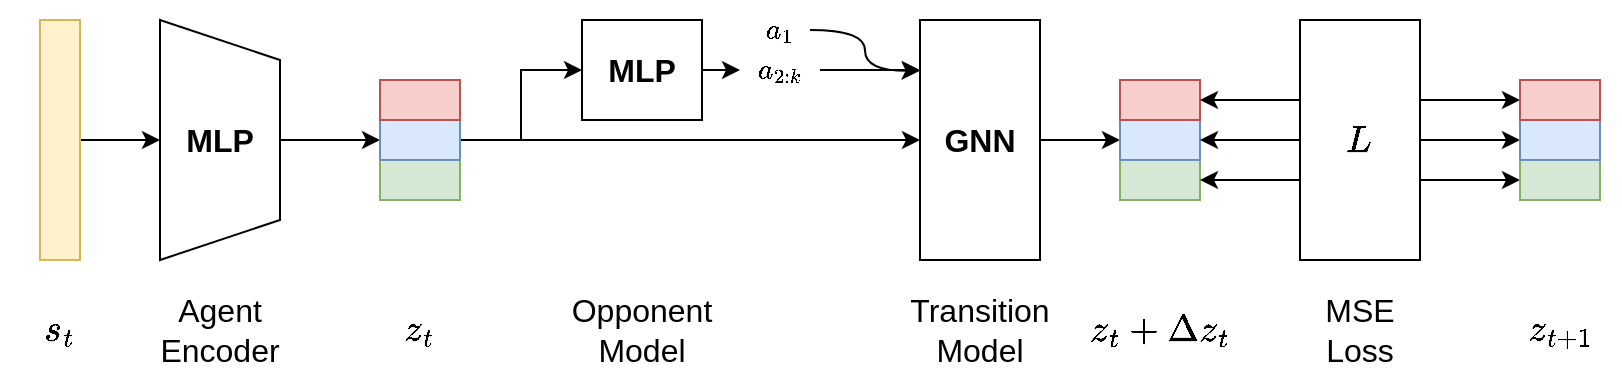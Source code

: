 <mxfile version="15.7.3" type="device"><diagram id="no2QFL7kcr5E8xwscUUA" name="Page-1"><mxGraphModel dx="1038" dy="539" grid="1" gridSize="10" guides="1" tooltips="1" connect="1" arrows="1" fold="1" page="0" pageScale="1" pageWidth="850" pageHeight="1100" math="1" shadow="0"><root><mxCell id="0"/><mxCell id="1" parent="0"/><mxCell id="cGQuhqKLcRSjQRe71uAC-48" style="edgeStyle=orthogonalEdgeStyle;rounded=0;orthogonalLoop=1;jettySize=auto;html=1;exitX=0.5;exitY=0;exitDx=0;exitDy=0;entryX=0;entryY=0.5;entryDx=0;entryDy=0;fontSize=16;strokeColor=default;" parent="1" source="cGQuhqKLcRSjQRe71uAC-1" target="cGQuhqKLcRSjQRe71uAC-20" edge="1"><mxGeometry relative="1" as="geometry"/></mxCell><mxCell id="cGQuhqKLcRSjQRe71uAC-1" value="MLP" style="shape=trapezoid;perimeter=trapezoidPerimeter;whiteSpace=wrap;html=1;fixedSize=1;rotation=90;horizontal=0;fontStyle=1;fontSize=16;" parent="1" vertex="1"><mxGeometry x="130" y="350" width="120" height="60" as="geometry"/></mxCell><mxCell id="cGQuhqKLcRSjQRe71uAC-50" style="edgeStyle=orthogonalEdgeStyle;rounded=0;orthogonalLoop=1;jettySize=auto;html=1;exitX=0.5;exitY=0;exitDx=0;exitDy=0;entryX=0;entryY=0.5;entryDx=0;entryDy=0;fontSize=16;strokeColor=default;" parent="1" source="cGQuhqKLcRSjQRe71uAC-3" target="cGQuhqKLcRSjQRe71uAC-28" edge="1"><mxGeometry relative="1" as="geometry"/></mxCell><mxCell id="cGQuhqKLcRSjQRe71uAC-3" value="&lt;b&gt;GNN&lt;/b&gt;" style="rounded=0;whiteSpace=wrap;html=1;fontSize=16;rotation=90;horizontal=0;" parent="1" vertex="1"><mxGeometry x="510" y="350" width="120" height="60" as="geometry"/></mxCell><mxCell id="cGQuhqKLcRSjQRe71uAC-13" value="Agent Encoder" style="text;html=1;strokeColor=none;fillColor=none;align=center;verticalAlign=middle;whiteSpace=wrap;rounded=0;fontSize=16;" parent="1" vertex="1"><mxGeometry x="160" y="460" width="60" height="30" as="geometry"/></mxCell><mxCell id="cGQuhqKLcRSjQRe71uAC-14" value="$$ z_t $$" style="text;html=1;strokeColor=none;fillColor=none;align=center;verticalAlign=middle;whiteSpace=wrap;rounded=0;fontSize=16;" parent="1" vertex="1"><mxGeometry x="260" y="460" width="60" height="30" as="geometry"/></mxCell><mxCell id="cGQuhqKLcRSjQRe71uAC-15" value="Transition Model" style="text;html=1;strokeColor=none;fillColor=none;align=center;verticalAlign=middle;whiteSpace=wrap;rounded=0;fontSize=16;" parent="1" vertex="1"><mxGeometry x="540" y="460" width="60" height="30" as="geometry"/></mxCell><mxCell id="cGQuhqKLcRSjQRe71uAC-19" value="" style="rounded=0;whiteSpace=wrap;html=1;fontSize=16;fillColor=#d5e8d4;strokeColor=#82b366;" parent="1" vertex="1"><mxGeometry x="270" y="390" width="40" height="20" as="geometry"/></mxCell><mxCell id="DrqxjHlyh2RfA0JVnBEN-3" style="edgeStyle=orthogonalEdgeStyle;rounded=0;orthogonalLoop=1;jettySize=auto;html=1;exitX=1;exitY=0.5;exitDx=0;exitDy=0;entryX=0.5;entryY=1;entryDx=0;entryDy=0;" parent="1" source="cGQuhqKLcRSjQRe71uAC-20" target="DrqxjHlyh2RfA0JVnBEN-1" edge="1"><mxGeometry relative="1" as="geometry"/></mxCell><mxCell id="DrqxjHlyh2RfA0JVnBEN-4" style="edgeStyle=orthogonalEdgeStyle;rounded=0;orthogonalLoop=1;jettySize=auto;html=1;exitX=1;exitY=0.5;exitDx=0;exitDy=0;entryX=0.5;entryY=1;entryDx=0;entryDy=0;" parent="1" source="cGQuhqKLcRSjQRe71uAC-20" target="cGQuhqKLcRSjQRe71uAC-3" edge="1"><mxGeometry relative="1" as="geometry"><Array as="points"><mxPoint x="450" y="380"/><mxPoint x="450" y="380"/></Array></mxGeometry></mxCell><mxCell id="cGQuhqKLcRSjQRe71uAC-20" value="" style="rounded=0;whiteSpace=wrap;html=1;fontSize=16;fillColor=#dae8fc;strokeColor=#6c8ebf;" parent="1" vertex="1"><mxGeometry x="270" y="370" width="40" height="20" as="geometry"/></mxCell><mxCell id="cGQuhqKLcRSjQRe71uAC-21" value="" style="rounded=0;whiteSpace=wrap;html=1;fontSize=16;fillColor=#f8cecc;strokeColor=#b85450;" parent="1" vertex="1"><mxGeometry x="270" y="350" width="40" height="20" as="geometry"/></mxCell><mxCell id="cGQuhqKLcRSjQRe71uAC-47" style="edgeStyle=orthogonalEdgeStyle;rounded=0;orthogonalLoop=1;jettySize=auto;html=1;exitX=1;exitY=0.5;exitDx=0;exitDy=0;entryX=0.5;entryY=1;entryDx=0;entryDy=0;fontSize=16;strokeColor=default;" parent="1" source="cGQuhqKLcRSjQRe71uAC-22" target="cGQuhqKLcRSjQRe71uAC-1" edge="1"><mxGeometry relative="1" as="geometry"/></mxCell><mxCell id="cGQuhqKLcRSjQRe71uAC-22" value="" style="rounded=0;whiteSpace=wrap;html=1;fontSize=16;fillColor=#fff2cc;strokeColor=#d6b656;" parent="1" vertex="1"><mxGeometry x="100" y="320" width="20" height="120" as="geometry"/></mxCell><mxCell id="cGQuhqKLcRSjQRe71uAC-23" value="$$ s_t $$" style="text;html=1;strokeColor=none;fillColor=none;align=center;verticalAlign=middle;whiteSpace=wrap;rounded=0;fontSize=16;" parent="1" vertex="1"><mxGeometry x="80" y="460" width="60" height="30" as="geometry"/></mxCell><mxCell id="cGQuhqKLcRSjQRe71uAC-27" value="" style="rounded=0;whiteSpace=wrap;html=1;fontSize=16;fillColor=#d5e8d4;strokeColor=#82b366;" parent="1" vertex="1"><mxGeometry x="640" y="390" width="40" height="20" as="geometry"/></mxCell><mxCell id="cGQuhqKLcRSjQRe71uAC-28" value="" style="rounded=0;whiteSpace=wrap;html=1;fontSize=16;fillColor=#dae8fc;strokeColor=#6c8ebf;" parent="1" vertex="1"><mxGeometry x="640" y="370" width="40" height="20" as="geometry"/></mxCell><mxCell id="cGQuhqKLcRSjQRe71uAC-29" value="" style="rounded=0;whiteSpace=wrap;html=1;fontSize=16;fillColor=#f8cecc;strokeColor=#b85450;" parent="1" vertex="1"><mxGeometry x="640" y="350" width="40" height="20" as="geometry"/></mxCell><mxCell id="cGQuhqKLcRSjQRe71uAC-39" style="edgeStyle=orthogonalEdgeStyle;rounded=0;orthogonalLoop=1;jettySize=auto;html=1;exitX=0.25;exitY=1;exitDx=0;exitDy=0;entryX=1;entryY=0.5;entryDx=0;entryDy=0;fontSize=16;" parent="1" source="cGQuhqKLcRSjQRe71uAC-30" target="cGQuhqKLcRSjQRe71uAC-29" edge="1"><mxGeometry relative="1" as="geometry"><Array as="points"><mxPoint x="730" y="360"/></Array></mxGeometry></mxCell><mxCell id="cGQuhqKLcRSjQRe71uAC-41" style="edgeStyle=orthogonalEdgeStyle;rounded=0;orthogonalLoop=1;jettySize=auto;html=1;exitX=0.75;exitY=1;exitDx=0;exitDy=0;entryX=1;entryY=0.5;entryDx=0;entryDy=0;fontSize=16;" parent="1" source="cGQuhqKLcRSjQRe71uAC-30" target="cGQuhqKLcRSjQRe71uAC-27" edge="1"><mxGeometry relative="1" as="geometry"><Array as="points"><mxPoint x="730" y="400"/></Array></mxGeometry></mxCell><mxCell id="cGQuhqKLcRSjQRe71uAC-42" style="edgeStyle=orthogonalEdgeStyle;rounded=0;orthogonalLoop=1;jettySize=auto;html=1;exitX=0.5;exitY=1;exitDx=0;exitDy=0;entryX=1;entryY=0.5;entryDx=0;entryDy=0;fontSize=16;" parent="1" source="cGQuhqKLcRSjQRe71uAC-30" target="cGQuhqKLcRSjQRe71uAC-28" edge="1"><mxGeometry relative="1" as="geometry"/></mxCell><mxCell id="cGQuhqKLcRSjQRe71uAC-43" style="edgeStyle=orthogonalEdgeStyle;rounded=0;orthogonalLoop=1;jettySize=auto;html=1;exitX=0.25;exitY=0;exitDx=0;exitDy=0;entryX=0;entryY=0.5;entryDx=0;entryDy=0;fontSize=16;" parent="1" source="cGQuhqKLcRSjQRe71uAC-30" target="cGQuhqKLcRSjQRe71uAC-33" edge="1"><mxGeometry relative="1" as="geometry"><Array as="points"><mxPoint x="790" y="360"/></Array></mxGeometry></mxCell><mxCell id="cGQuhqKLcRSjQRe71uAC-45" style="edgeStyle=orthogonalEdgeStyle;rounded=0;orthogonalLoop=1;jettySize=auto;html=1;exitX=0.5;exitY=0;exitDx=0;exitDy=0;entryX=0;entryY=0.5;entryDx=0;entryDy=0;fontSize=16;" parent="1" source="cGQuhqKLcRSjQRe71uAC-30" target="cGQuhqKLcRSjQRe71uAC-32" edge="1"><mxGeometry relative="1" as="geometry"/></mxCell><mxCell id="cGQuhqKLcRSjQRe71uAC-46" style="edgeStyle=orthogonalEdgeStyle;rounded=0;orthogonalLoop=1;jettySize=auto;html=1;exitX=0.75;exitY=0;exitDx=0;exitDy=0;entryX=0;entryY=0.5;entryDx=0;entryDy=0;fontSize=16;strokeColor=default;" parent="1" source="cGQuhqKLcRSjQRe71uAC-30" target="cGQuhqKLcRSjQRe71uAC-31" edge="1"><mxGeometry relative="1" as="geometry"><Array as="points"><mxPoint x="790" y="400"/></Array></mxGeometry></mxCell><mxCell id="cGQuhqKLcRSjQRe71uAC-30" value="&lt;b&gt;$$L$$&lt;/b&gt;" style="rounded=0;whiteSpace=wrap;html=1;fontSize=16;rotation=90;horizontal=0;" parent="1" vertex="1"><mxGeometry x="700" y="350" width="120" height="60" as="geometry"/></mxCell><mxCell id="cGQuhqKLcRSjQRe71uAC-31" value="" style="rounded=0;whiteSpace=wrap;html=1;fontSize=16;fillColor=#d5e8d4;strokeColor=#82b366;" parent="1" vertex="1"><mxGeometry x="840" y="390" width="40" height="20" as="geometry"/></mxCell><mxCell id="cGQuhqKLcRSjQRe71uAC-32" value="" style="rounded=0;whiteSpace=wrap;html=1;fontSize=16;fillColor=#dae8fc;strokeColor=#6c8ebf;" parent="1" vertex="1"><mxGeometry x="840" y="370" width="40" height="20" as="geometry"/></mxCell><mxCell id="cGQuhqKLcRSjQRe71uAC-33" value="" style="rounded=0;whiteSpace=wrap;html=1;fontSize=16;fillColor=#f8cecc;strokeColor=#b85450;" parent="1" vertex="1"><mxGeometry x="840" y="350" width="40" height="20" as="geometry"/></mxCell><mxCell id="cGQuhqKLcRSjQRe71uAC-34" value="$$ z_t&amp;nbsp; + \Delta z_t$$" style="text;html=1;strokeColor=none;fillColor=none;align=center;verticalAlign=middle;whiteSpace=wrap;rounded=0;fontSize=16;" parent="1" vertex="1"><mxGeometry x="630" y="460" width="60" height="30" as="geometry"/></mxCell><mxCell id="cGQuhqKLcRSjQRe71uAC-36" value="$$ z_{t+1} $$" style="text;html=1;strokeColor=none;fillColor=none;align=center;verticalAlign=middle;whiteSpace=wrap;rounded=0;fontSize=16;" parent="1" vertex="1"><mxGeometry x="830" y="460" width="60" height="30" as="geometry"/></mxCell><mxCell id="cGQuhqKLcRSjQRe71uAC-37" value="MSE Loss" style="text;html=1;strokeColor=none;fillColor=none;align=center;verticalAlign=middle;whiteSpace=wrap;rounded=0;fontSize=16;" parent="1" vertex="1"><mxGeometry x="730" y="460" width="60" height="30" as="geometry"/></mxCell><mxCell id="DrqxjHlyh2RfA0JVnBEN-11" style="edgeStyle=orthogonalEdgeStyle;curved=1;orthogonalLoop=1;jettySize=auto;html=1;exitX=0.5;exitY=0;exitDx=0;exitDy=0;entryX=0;entryY=0.5;entryDx=0;entryDy=0;" parent="1" source="DrqxjHlyh2RfA0JVnBEN-1" target="DrqxjHlyh2RfA0JVnBEN-8" edge="1"><mxGeometry relative="1" as="geometry"/></mxCell><mxCell id="DrqxjHlyh2RfA0JVnBEN-1" value="&lt;b&gt;MLP&lt;/b&gt;" style="rounded=0;whiteSpace=wrap;html=1;fontSize=16;rotation=90;horizontal=0;" parent="1" vertex="1"><mxGeometry x="376" y="315" width="50" height="60" as="geometry"/></mxCell><mxCell id="DrqxjHlyh2RfA0JVnBEN-2" value="Opponent Model" style="text;html=1;strokeColor=none;fillColor=none;align=center;verticalAlign=middle;whiteSpace=wrap;rounded=0;fontSize=16;" parent="1" vertex="1"><mxGeometry x="371" y="460" width="60" height="30" as="geometry"/></mxCell><mxCell id="DrqxjHlyh2RfA0JVnBEN-18" style="edgeStyle=orthogonalEdgeStyle;curved=1;orthogonalLoop=1;jettySize=auto;html=1;exitX=1;exitY=0.5;exitDx=0;exitDy=0;" parent="1" source="DrqxjHlyh2RfA0JVnBEN-8" edge="1"><mxGeometry relative="1" as="geometry"><mxPoint x="540" y="345" as="targetPoint"/></mxGeometry></mxCell><mxCell id="DrqxjHlyh2RfA0JVnBEN-8" value="$$a_{2:k}$$" style="text;html=1;strokeColor=none;fillColor=none;align=center;verticalAlign=middle;whiteSpace=wrap;rounded=0;" parent="1" vertex="1"><mxGeometry x="450" y="330" width="40" height="30" as="geometry"/></mxCell><mxCell id="DrqxjHlyh2RfA0JVnBEN-15" style="edgeStyle=orthogonalEdgeStyle;curved=1;orthogonalLoop=1;jettySize=auto;html=1;exitX=1;exitY=0.5;exitDx=0;exitDy=0;entryX=0.212;entryY=1.002;entryDx=0;entryDy=0;entryPerimeter=0;" parent="1" source="DrqxjHlyh2RfA0JVnBEN-9" target="cGQuhqKLcRSjQRe71uAC-3" edge="1"><mxGeometry relative="1" as="geometry"/></mxCell><mxCell id="DrqxjHlyh2RfA0JVnBEN-9" value="$$a_1$$" style="text;html=1;strokeColor=none;fillColor=none;align=center;verticalAlign=middle;whiteSpace=wrap;rounded=0;" parent="1" vertex="1"><mxGeometry x="455" y="310" width="30" height="30" as="geometry"/></mxCell></root></mxGraphModel></diagram></mxfile>